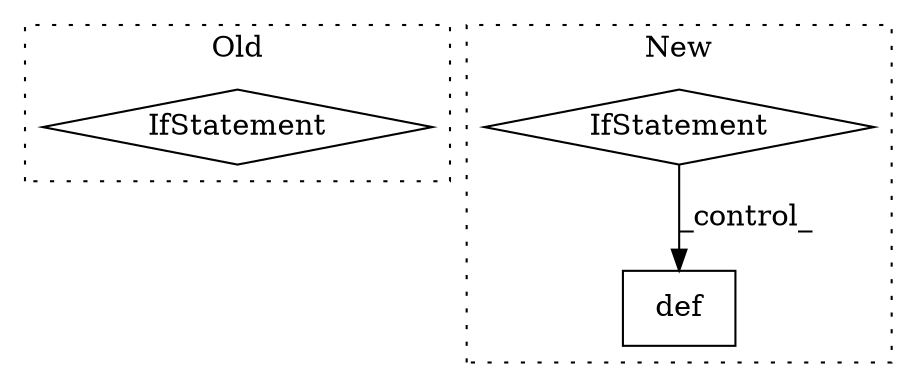 digraph G {
subgraph cluster0 {
1 [label="IfStatement" a="25" s="1662,1691" l="4,2" shape="diamond"];
label = "Old";
style="dotted";
}
subgraph cluster1 {
2 [label="def" a="32" s="2119,2184" l="4,1" shape="box"];
3 [label="IfStatement" a="25" s="2079,2100" l="4,2" shape="diamond"];
label = "New";
style="dotted";
}
3 -> 2 [label="_control_"];
}